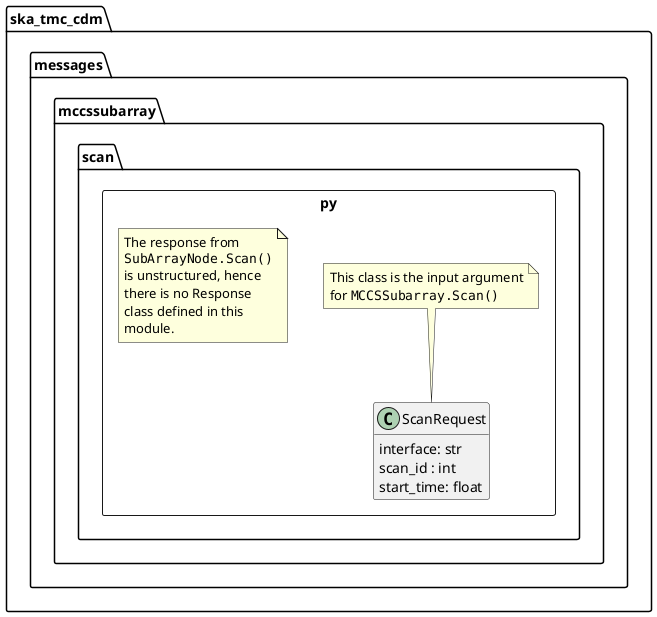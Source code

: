 @startuml
hide empty members

package ska_tmc_cdm.messages.mccssubarray {
	package scan.py <<Rectangle>> {
		class ScanRequest {
			interface: str
			scan_id : int
			start_time: float
	  	}
		note top of ScanRequest
			This class is the input argument
			for ""MCCSSubarray.Scan()""
		end note

		note as N1
			The response from
			""SubArrayNode.Scan()""
			is unstructured, hence
			there is no Response
			class defined in this
			module.
		end note
	}
}

@enduml